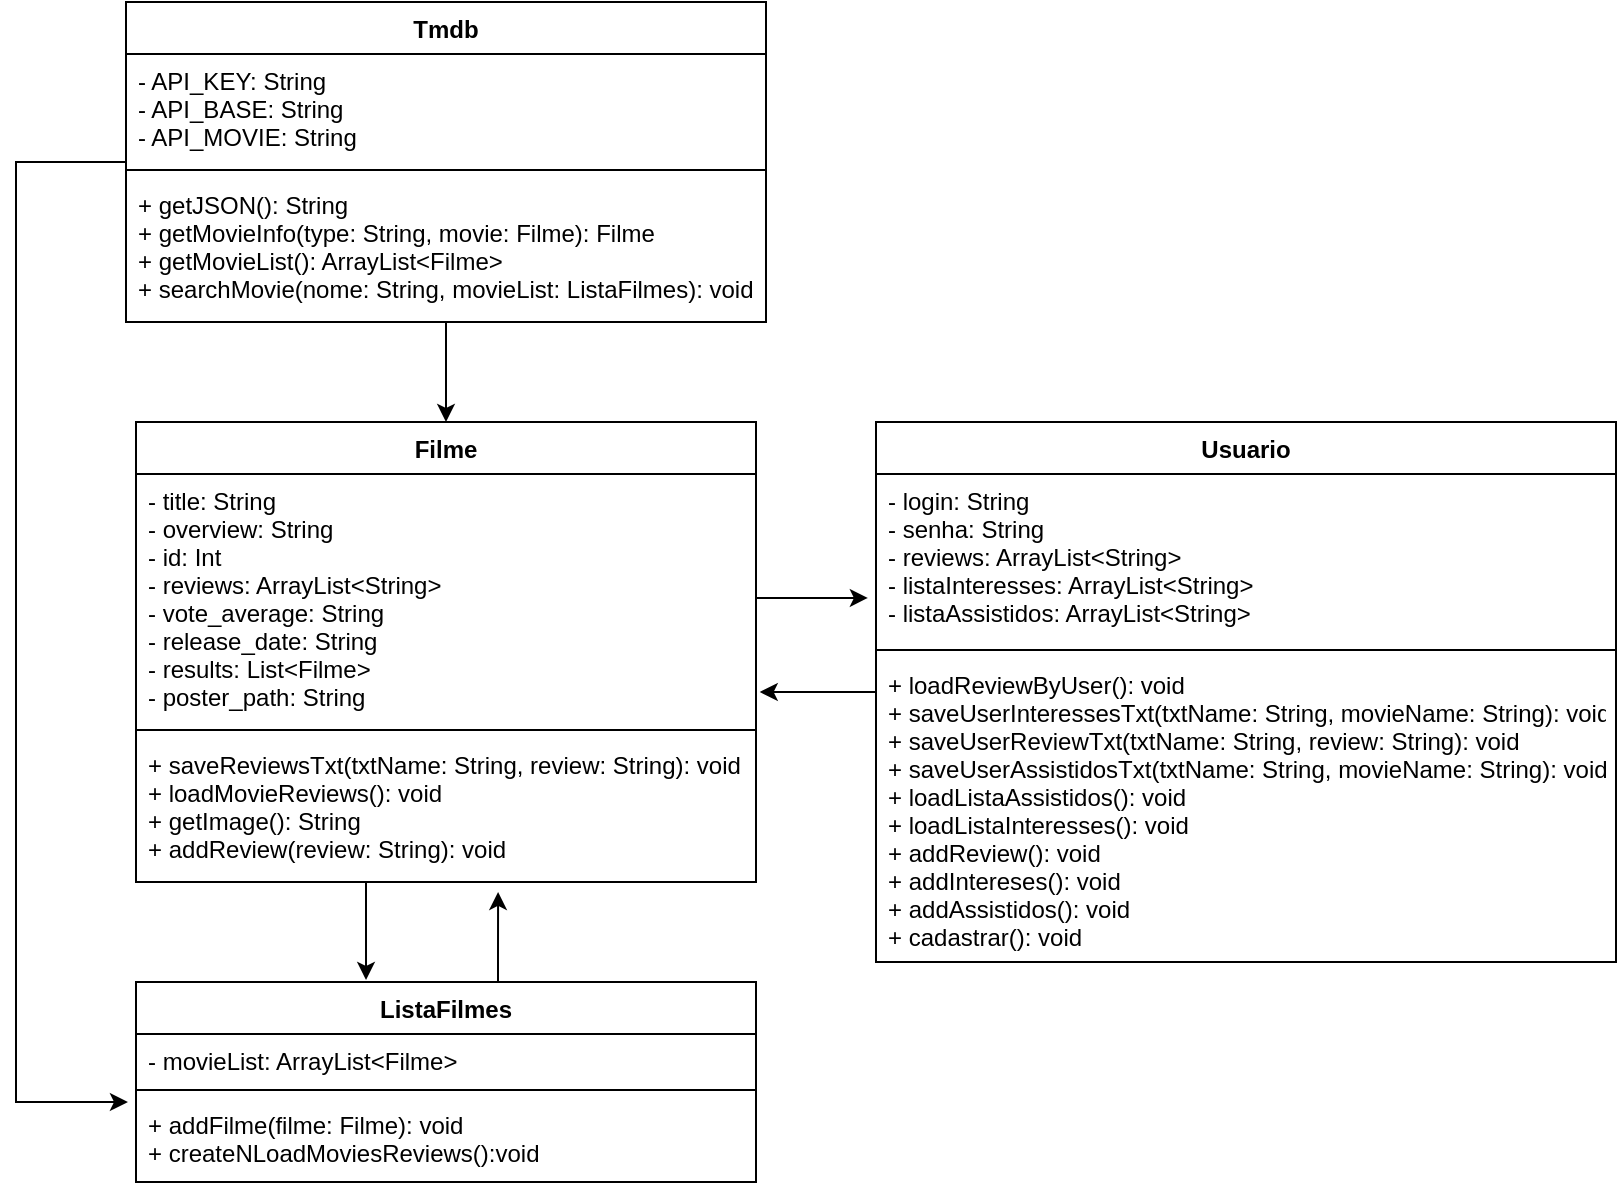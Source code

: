 <mxfile version="13.7.9"><diagram id="BnzSaMQuM10MM6msPdRj" name="Page-1"><mxGraphModel dx="1317" dy="1904" grid="1" gridSize="10" guides="1" tooltips="1" connect="1" arrows="1" fold="1" page="1" pageScale="1" pageWidth="850" pageHeight="1100" math="0" shadow="0"><root><mxCell id="0"/><mxCell id="1" parent="0"/><mxCell id="l5wsNTHcQJurWlLRRsIG-23" style="edgeStyle=orthogonalEdgeStyle;rounded=0;orthogonalLoop=1;jettySize=auto;html=1;entryX=0.371;entryY=-0.01;entryDx=0;entryDy=0;entryPerimeter=0;" edge="1" parent="1" source="l5wsNTHcQJurWlLRRsIG-1" target="l5wsNTHcQJurWlLRRsIG-9"><mxGeometry relative="1" as="geometry"><Array as="points"><mxPoint x="195" y="420"/><mxPoint x="195" y="420"/></Array></mxGeometry></mxCell><mxCell id="l5wsNTHcQJurWlLRRsIG-1" value="Filme" style="swimlane;fontStyle=1;align=center;verticalAlign=top;childLayout=stackLayout;horizontal=1;startSize=26;horizontalStack=0;resizeParent=1;resizeParentMax=0;resizeLast=0;collapsible=1;marginBottom=0;" vertex="1" parent="1"><mxGeometry x="80" y="180" width="310" height="230" as="geometry"/></mxCell><mxCell id="l5wsNTHcQJurWlLRRsIG-2" value="- title: String&#10;- overview: String&#10;- id: Int&#10;- reviews: ArrayList&lt;String&gt;&#10;- vote_average: String&#10;- release_date: String&#10;- results: List&lt;Filme&gt;&#10;- poster_path: String&#10;" style="text;strokeColor=none;fillColor=none;align=left;verticalAlign=top;spacingLeft=4;spacingRight=4;overflow=hidden;rotatable=0;points=[[0,0.5],[1,0.5]];portConstraint=eastwest;" vertex="1" parent="l5wsNTHcQJurWlLRRsIG-1"><mxGeometry y="26" width="310" height="124" as="geometry"/></mxCell><mxCell id="l5wsNTHcQJurWlLRRsIG-3" value="" style="line;strokeWidth=1;fillColor=none;align=left;verticalAlign=middle;spacingTop=-1;spacingLeft=3;spacingRight=3;rotatable=0;labelPosition=right;points=[];portConstraint=eastwest;" vertex="1" parent="l5wsNTHcQJurWlLRRsIG-1"><mxGeometry y="150" width="310" height="8" as="geometry"/></mxCell><mxCell id="l5wsNTHcQJurWlLRRsIG-4" value="+ saveReviewsTxt(txtName: String, review: String): void&#10;+ loadMovieReviews(): void&#10;+ getImage(): String&#10;+ addReview(review: String): void&#10;&#10;" style="text;strokeColor=none;fillColor=none;align=left;verticalAlign=top;spacingLeft=4;spacingRight=4;overflow=hidden;rotatable=0;points=[[0,0.5],[1,0.5]];portConstraint=eastwest;" vertex="1" parent="l5wsNTHcQJurWlLRRsIG-1"><mxGeometry y="158" width="310" height="72" as="geometry"/></mxCell><mxCell id="l5wsNTHcQJurWlLRRsIG-17" style="edgeStyle=orthogonalEdgeStyle;rounded=0;orthogonalLoop=1;jettySize=auto;html=1;entryX=1.006;entryY=0.879;entryDx=0;entryDy=0;entryPerimeter=0;" edge="1" parent="1" source="l5wsNTHcQJurWlLRRsIG-5" target="l5wsNTHcQJurWlLRRsIG-2"><mxGeometry relative="1" as="geometry"/></mxCell><mxCell id="l5wsNTHcQJurWlLRRsIG-5" value="Usuario" style="swimlane;fontStyle=1;align=center;verticalAlign=top;childLayout=stackLayout;horizontal=1;startSize=26;horizontalStack=0;resizeParent=1;resizeParentMax=0;resizeLast=0;collapsible=1;marginBottom=0;" vertex="1" parent="1"><mxGeometry x="450" y="180" width="370" height="270" as="geometry"/></mxCell><mxCell id="l5wsNTHcQJurWlLRRsIG-6" value="- login: String&#10;- senha: String&#10;- reviews: ArrayList&lt;String&gt;&#10;- listaInteresses: ArrayList&lt;String&gt;&#10;- listaAssistidos: ArrayList&lt;String&gt;" style="text;strokeColor=none;fillColor=none;align=left;verticalAlign=top;spacingLeft=4;spacingRight=4;overflow=hidden;rotatable=0;points=[[0,0.5],[1,0.5]];portConstraint=eastwest;" vertex="1" parent="l5wsNTHcQJurWlLRRsIG-5"><mxGeometry y="26" width="370" height="84" as="geometry"/></mxCell><mxCell id="l5wsNTHcQJurWlLRRsIG-7" value="" style="line;strokeWidth=1;fillColor=none;align=left;verticalAlign=middle;spacingTop=-1;spacingLeft=3;spacingRight=3;rotatable=0;labelPosition=right;points=[];portConstraint=eastwest;" vertex="1" parent="l5wsNTHcQJurWlLRRsIG-5"><mxGeometry y="110" width="370" height="8" as="geometry"/></mxCell><mxCell id="l5wsNTHcQJurWlLRRsIG-8" value="+ loadReviewByUser(): void&#10;+ saveUserInteressesTxt(txtName: String, movieName: String): void&#10;+ saveUserReviewTxt(txtName: String, review: String): void&#10;+ saveUserAssistidosTxt(txtName: String, movieName: String): void&#10;+ loadListaAssistidos(): void&#10;+ loadListaInteresses(): void&#10;+ addReview(): void&#10;+ addIntereses(): void&#10;+ addAssistidos(): void&#10;+ cadastrar(): void&#10;&#10;&#10;" style="text;strokeColor=none;fillColor=none;align=left;verticalAlign=top;spacingLeft=4;spacingRight=4;overflow=hidden;rotatable=0;points=[[0,0.5],[1,0.5]];portConstraint=eastwest;" vertex="1" parent="l5wsNTHcQJurWlLRRsIG-5"><mxGeometry y="118" width="370" height="152" as="geometry"/></mxCell><mxCell id="l5wsNTHcQJurWlLRRsIG-24" style="edgeStyle=orthogonalEdgeStyle;rounded=0;orthogonalLoop=1;jettySize=auto;html=1;entryX=0.584;entryY=1.069;entryDx=0;entryDy=0;entryPerimeter=0;" edge="1" parent="1" source="l5wsNTHcQJurWlLRRsIG-9" target="l5wsNTHcQJurWlLRRsIG-4"><mxGeometry relative="1" as="geometry"><mxPoint x="260" y="420" as="targetPoint"/><Array as="points"><mxPoint x="261" y="450"/><mxPoint x="261" y="450"/></Array></mxGeometry></mxCell><mxCell id="l5wsNTHcQJurWlLRRsIG-9" value="ListaFilmes&#10;" style="swimlane;fontStyle=1;align=center;verticalAlign=top;childLayout=stackLayout;horizontal=1;startSize=26;horizontalStack=0;resizeParent=1;resizeParentMax=0;resizeLast=0;collapsible=1;marginBottom=0;" vertex="1" parent="1"><mxGeometry x="80" y="460" width="310" height="100" as="geometry"/></mxCell><mxCell id="l5wsNTHcQJurWlLRRsIG-10" value="- movieList: ArrayList&lt;Filme&gt;&#10;&#10;" style="text;strokeColor=none;fillColor=none;align=left;verticalAlign=top;spacingLeft=4;spacingRight=4;overflow=hidden;rotatable=0;points=[[0,0.5],[1,0.5]];portConstraint=eastwest;" vertex="1" parent="l5wsNTHcQJurWlLRRsIG-9"><mxGeometry y="26" width="310" height="24" as="geometry"/></mxCell><mxCell id="l5wsNTHcQJurWlLRRsIG-11" value="" style="line;strokeWidth=1;fillColor=none;align=left;verticalAlign=middle;spacingTop=-1;spacingLeft=3;spacingRight=3;rotatable=0;labelPosition=right;points=[];portConstraint=eastwest;" vertex="1" parent="l5wsNTHcQJurWlLRRsIG-9"><mxGeometry y="50" width="310" height="8" as="geometry"/></mxCell><mxCell id="l5wsNTHcQJurWlLRRsIG-12" value="+ addFilme(filme: Filme): void&#10;+ createNLoadMoviesReviews():void&#10;" style="text;strokeColor=none;fillColor=none;align=left;verticalAlign=top;spacingLeft=4;spacingRight=4;overflow=hidden;rotatable=0;points=[[0,0.5],[1,0.5]];portConstraint=eastwest;" vertex="1" parent="l5wsNTHcQJurWlLRRsIG-9"><mxGeometry y="58" width="310" height="42" as="geometry"/></mxCell><mxCell id="l5wsNTHcQJurWlLRRsIG-19" style="edgeStyle=orthogonalEdgeStyle;rounded=0;orthogonalLoop=1;jettySize=auto;html=1;entryX=0.5;entryY=0;entryDx=0;entryDy=0;" edge="1" parent="1" source="l5wsNTHcQJurWlLRRsIG-13" target="l5wsNTHcQJurWlLRRsIG-1"><mxGeometry relative="1" as="geometry"/></mxCell><mxCell id="l5wsNTHcQJurWlLRRsIG-22" style="edgeStyle=orthogonalEdgeStyle;rounded=0;orthogonalLoop=1;jettySize=auto;html=1;entryX=-0.013;entryY=0.048;entryDx=0;entryDy=0;entryPerimeter=0;" edge="1" parent="1" source="l5wsNTHcQJurWlLRRsIG-13" target="l5wsNTHcQJurWlLRRsIG-12"><mxGeometry relative="1" as="geometry"><mxPoint x="30" y="520" as="targetPoint"/><Array as="points"><mxPoint x="20" y="50"/><mxPoint x="20" y="520"/></Array></mxGeometry></mxCell><mxCell id="l5wsNTHcQJurWlLRRsIG-13" value="Tmdb" style="swimlane;fontStyle=1;align=center;verticalAlign=top;childLayout=stackLayout;horizontal=1;startSize=26;horizontalStack=0;resizeParent=1;resizeParentMax=0;resizeLast=0;collapsible=1;marginBottom=0;" vertex="1" parent="1"><mxGeometry x="75" y="-30" width="320" height="160" as="geometry"/></mxCell><mxCell id="l5wsNTHcQJurWlLRRsIG-14" value="- API_KEY: String&#10;- API_BASE: String&#10;- API_MOVIE: String" style="text;strokeColor=none;fillColor=none;align=left;verticalAlign=top;spacingLeft=4;spacingRight=4;overflow=hidden;rotatable=0;points=[[0,0.5],[1,0.5]];portConstraint=eastwest;" vertex="1" parent="l5wsNTHcQJurWlLRRsIG-13"><mxGeometry y="26" width="320" height="54" as="geometry"/></mxCell><mxCell id="l5wsNTHcQJurWlLRRsIG-15" value="" style="line;strokeWidth=1;fillColor=none;align=left;verticalAlign=middle;spacingTop=-1;spacingLeft=3;spacingRight=3;rotatable=0;labelPosition=right;points=[];portConstraint=eastwest;" vertex="1" parent="l5wsNTHcQJurWlLRRsIG-13"><mxGeometry y="80" width="320" height="8" as="geometry"/></mxCell><mxCell id="l5wsNTHcQJurWlLRRsIG-16" value="+ getJSON(): String&#10;+ getMovieInfo(type: String, movie: Filme): Filme&#10;+ getMovieList(): ArrayList&lt;Filme&gt;&#10;+ searchMovie(nome: String, movieList: ListaFilmes): void&#10;&#10;" style="text;strokeColor=none;fillColor=none;align=left;verticalAlign=top;spacingLeft=4;spacingRight=4;overflow=hidden;rotatable=0;points=[[0,0.5],[1,0.5]];portConstraint=eastwest;" vertex="1" parent="l5wsNTHcQJurWlLRRsIG-13"><mxGeometry y="88" width="320" height="72" as="geometry"/></mxCell><mxCell id="l5wsNTHcQJurWlLRRsIG-20" style="edgeStyle=orthogonalEdgeStyle;rounded=0;orthogonalLoop=1;jettySize=auto;html=1;entryX=-0.011;entryY=0.738;entryDx=0;entryDy=0;entryPerimeter=0;" edge="1" parent="1" source="l5wsNTHcQJurWlLRRsIG-2" target="l5wsNTHcQJurWlLRRsIG-6"><mxGeometry relative="1" as="geometry"/></mxCell></root></mxGraphModel></diagram></mxfile>